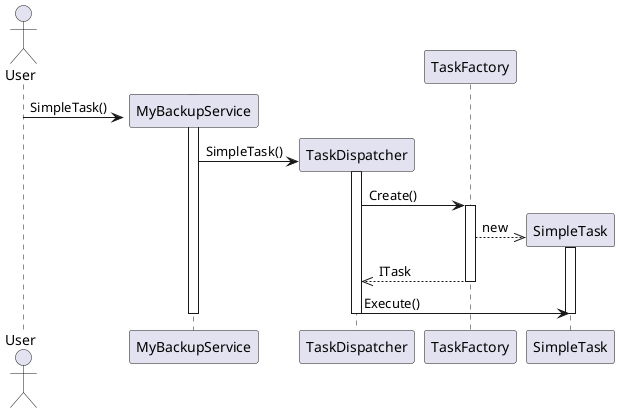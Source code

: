 @startuml

actor User

create MyBackupService
activate MyBackupService
User -> MyBackupService : SimpleTask()
create TaskDispatcher
MyBackupService -> TaskDispatcher : SimpleTask()
activate TaskDispatcher
TaskDispatcher -> TaskFactory : Create()
activate TaskFactory
create SimpleTask
TaskFactory -->> SimpleTask : new
activate SimpleTask
TaskDispatcher <<-- TaskFactory : ITask
deactivate TaskFactory
TaskDispatcher -> SimpleTask : Execute()
deactivate SimpleTask
deactivate TaskDispatcher
deactivate MyBackupService

@enduml